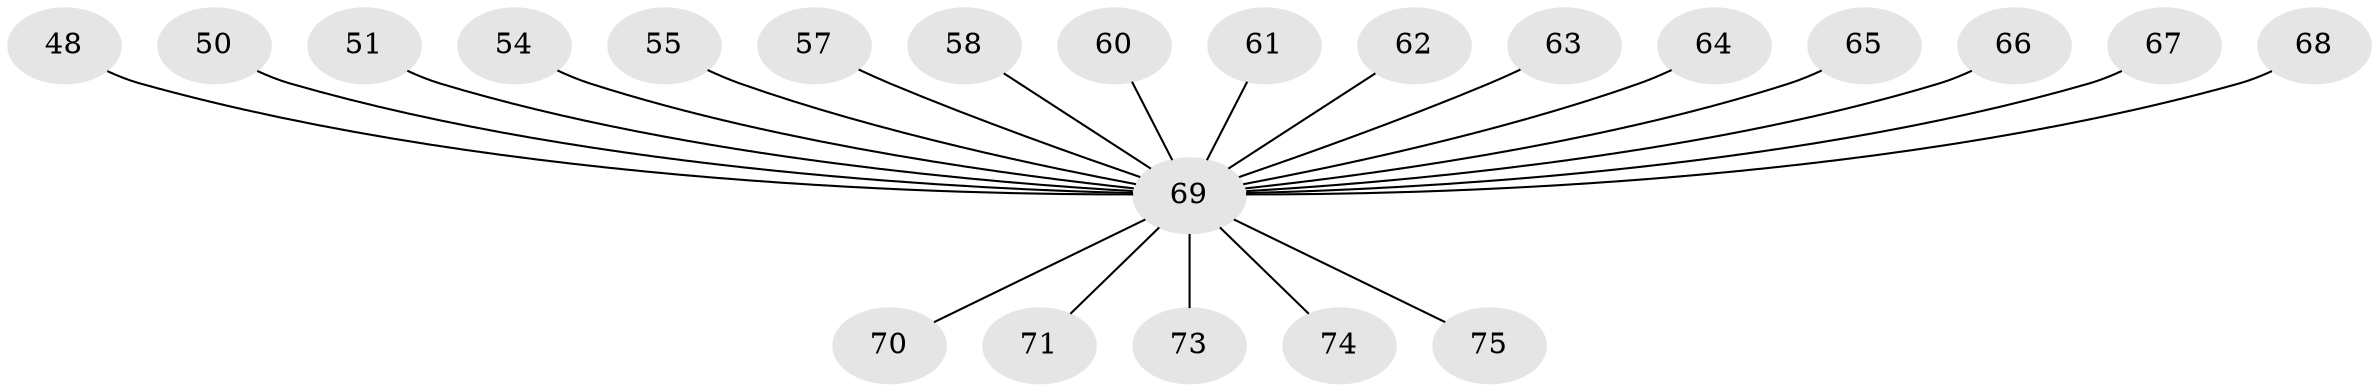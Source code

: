 // original degree distribution, {4: 0.04, 5: 0.04, 3: 0.09333333333333334, 6: 0.013333333333333334, 7: 0.013333333333333334, 8: 0.013333333333333334, 1: 0.52, 2: 0.26666666666666666}
// Generated by graph-tools (version 1.1) at 2025/56/03/04/25 21:56:17]
// undirected, 22 vertices, 21 edges
graph export_dot {
graph [start="1"]
  node [color=gray90,style=filled];
  48;
  50;
  51;
  54;
  55;
  57;
  58;
  60;
  61;
  62;
  63;
  64;
  65 [super="+59"];
  66;
  67;
  68 [super="+39"];
  69 [super="+53+34+56+36+37+41+42+44+46+47"];
  70;
  71;
  73;
  74 [super="+72"];
  75;
  48 -- 69;
  50 -- 69;
  51 -- 69;
  54 -- 69;
  55 -- 69;
  57 -- 69;
  58 -- 69;
  60 -- 69;
  61 -- 69;
  62 -- 69;
  63 -- 69;
  64 -- 69;
  65 -- 69;
  66 -- 69;
  67 -- 69;
  68 -- 69;
  69 -- 73;
  69 -- 70;
  69 -- 71;
  69 -- 75;
  69 -- 74;
}
